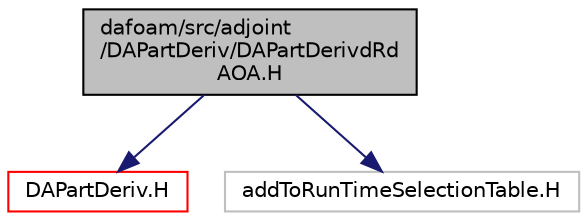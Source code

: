 digraph "dafoam/src/adjoint/DAPartDeriv/DAPartDerivdRdAOA.H"
{
  bgcolor="transparent";
  edge [fontname="Helvetica",fontsize="10",labelfontname="Helvetica",labelfontsize="10"];
  node [fontname="Helvetica",fontsize="10",shape=record];
  Node0 [label="dafoam/src/adjoint\l/DAPartDeriv/DAPartDerivdRd\lAOA.H",height=0.2,width=0.4,color="black", fillcolor="grey75", style="filled", fontcolor="black"];
  Node0 -> Node1 [color="midnightblue",fontsize="10",style="solid",fontname="Helvetica"];
  Node1 [label="DAPartDeriv.H",height=0.2,width=0.4,color="red",URL="$DAPartDeriv_8H.html"];
  Node0 -> Node37 [color="midnightblue",fontsize="10",style="solid",fontname="Helvetica"];
  Node37 [label="addToRunTimeSelectionTable.H",height=0.2,width=0.4,color="grey75"];
}
